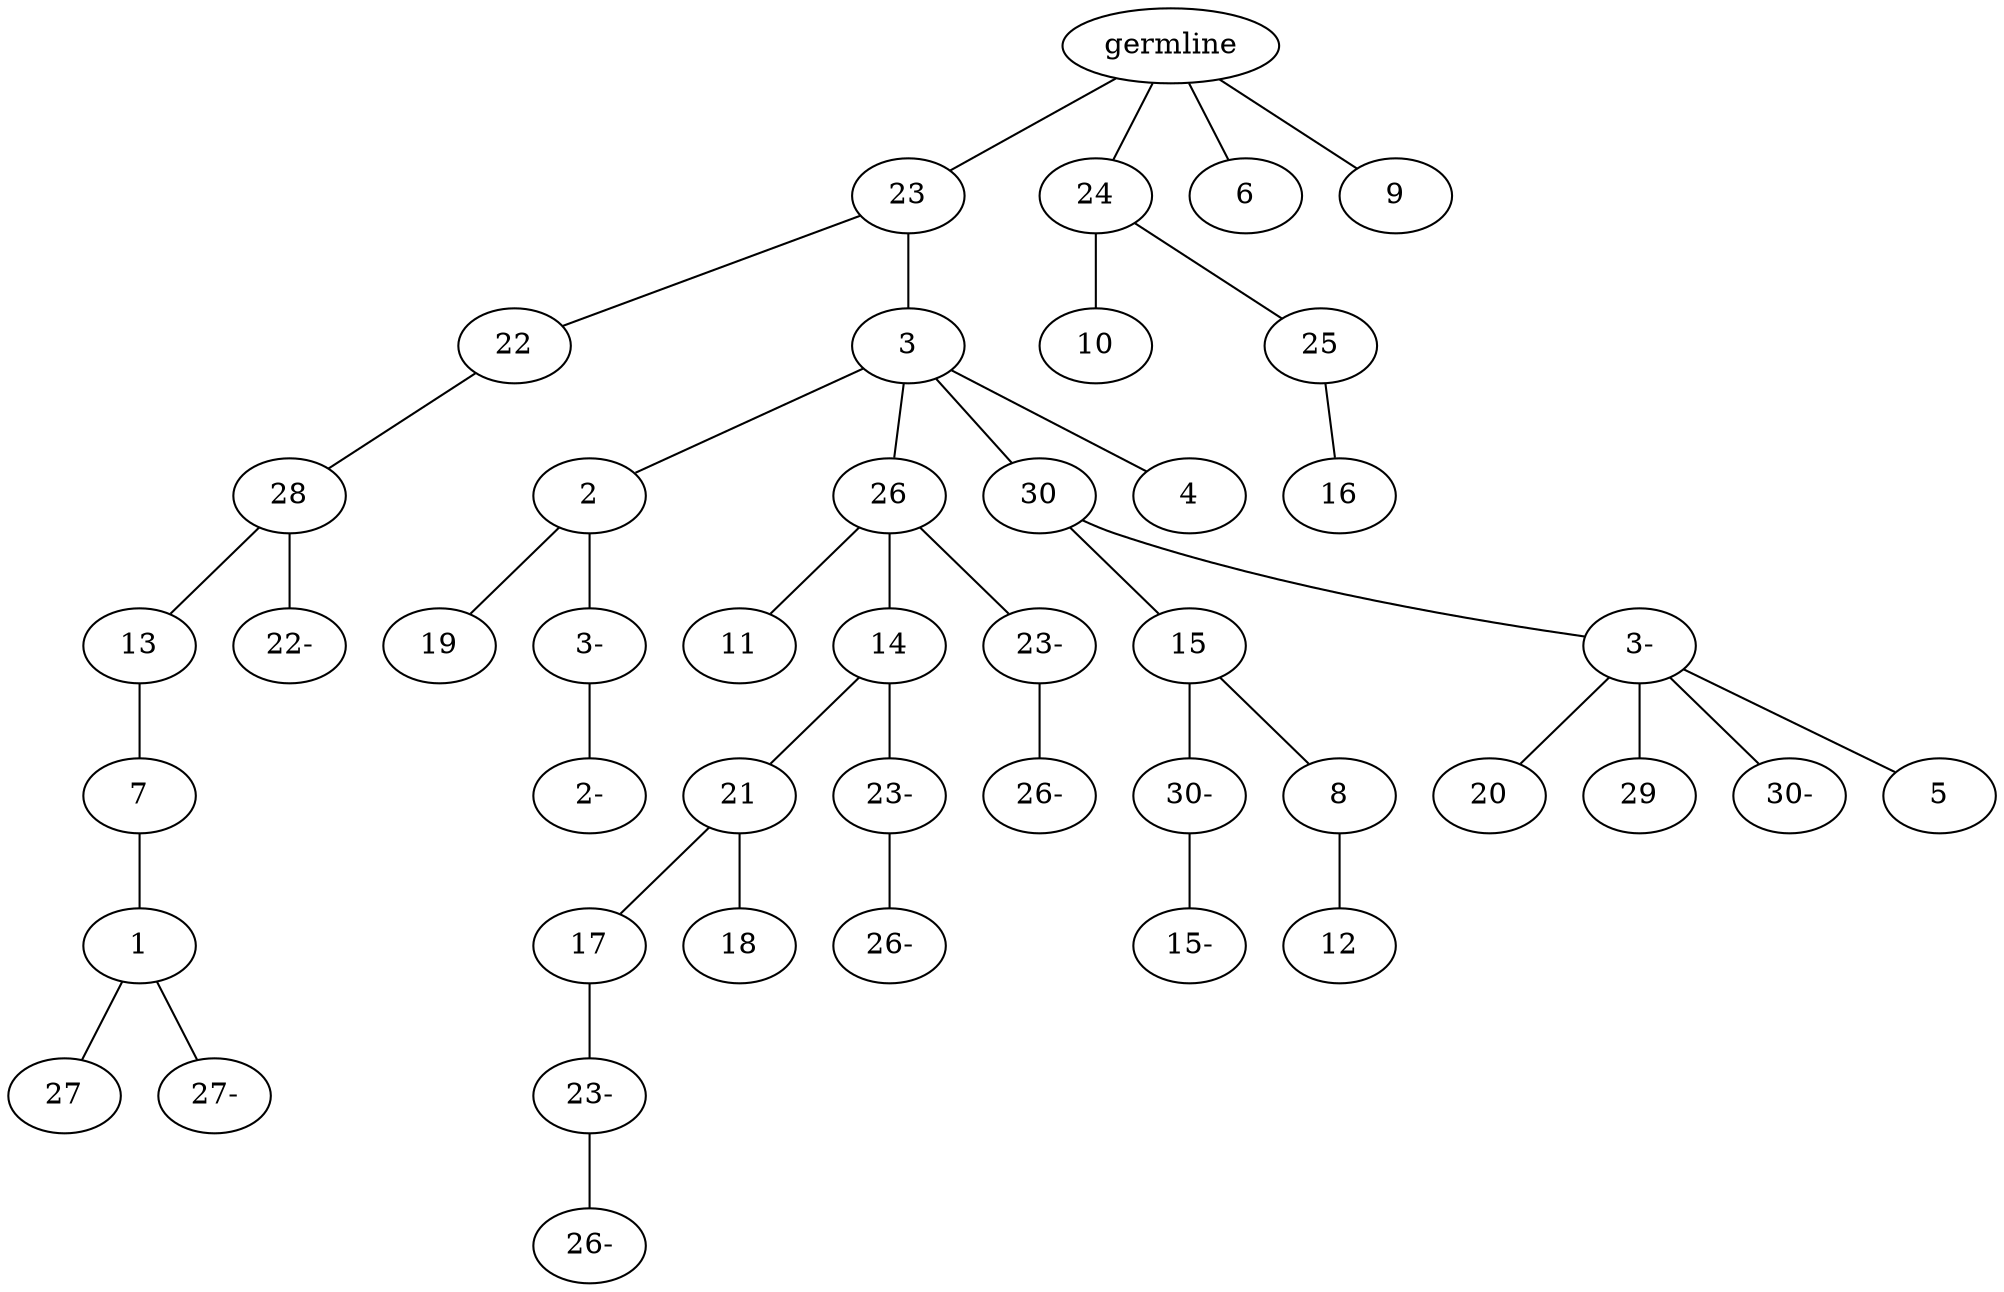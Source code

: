 graph tree {
    "140407009005872" [label="germline"];
    "140407015155408" [label="23"];
    "140407015155936" [label="22"];
    "140407015154160" [label="28"];
    "140407004180432" [label="13"];
    "140407004180288" [label="7"];
    "140407004078240" [label="1"];
    "140407015153920" [label="27"];
    "140407015156032" [label="27-"];
    "140407004179664" [label="22-"];
    "140407015156320" [label="3"];
    "140407004178752" [label="2"];
    "140407017216320" [label="19"];
    "140407017215888" [label="3-"];
    "140407017216176" [label="2-"];
    "140407004179952" [label="26"];
    "140407003517472" [label="11"];
    "140407003519536" [label="14"];
    "140407003517712" [label="21"];
    "140407003518528" [label="17"];
    "140407003517040" [label="23-"];
    "140407003518864" [label="26-"];
    "140407003520592" [label="18"];
    "140407003520400" [label="23-"];
    "140407003518192" [label="26-"];
    "140407003520256" [label="23-"];
    "140407003517568" [label="26-"];
    "140407017214928" [label="30"];
    "140407003519728" [label="15"];
    "140407003517088" [label="30-"];
    "140407003520160" [label="15-"];
    "140407003519920" [label="8"];
    "140407003517664" [label="12"];
    "140407003518480" [label="3-"];
    "140407003519056" [label="20"];
    "140407003520496" [label="29"];
    "140407003519680" [label="30-"];
    "140407003517136" [label="5"];
    "140407003517616" [label="4"];
    "140407015157712" [label="24"];
    "140407003520448" [label="10"];
    "140407003520976" [label="25"];
    "140407003519344" [label="16"];
    "140407015157472" [label="6"];
    "140407003518672" [label="9"];
    "140407009005872" -- "140407015155408";
    "140407009005872" -- "140407015157712";
    "140407009005872" -- "140407015157472";
    "140407009005872" -- "140407003518672";
    "140407015155408" -- "140407015155936";
    "140407015155408" -- "140407015156320";
    "140407015155936" -- "140407015154160";
    "140407015154160" -- "140407004180432";
    "140407015154160" -- "140407004179664";
    "140407004180432" -- "140407004180288";
    "140407004180288" -- "140407004078240";
    "140407004078240" -- "140407015153920";
    "140407004078240" -- "140407015156032";
    "140407015156320" -- "140407004178752";
    "140407015156320" -- "140407004179952";
    "140407015156320" -- "140407017214928";
    "140407015156320" -- "140407003517616";
    "140407004178752" -- "140407017216320";
    "140407004178752" -- "140407017215888";
    "140407017215888" -- "140407017216176";
    "140407004179952" -- "140407003517472";
    "140407004179952" -- "140407003519536";
    "140407004179952" -- "140407003520256";
    "140407003519536" -- "140407003517712";
    "140407003519536" -- "140407003520400";
    "140407003517712" -- "140407003518528";
    "140407003517712" -- "140407003520592";
    "140407003518528" -- "140407003517040";
    "140407003517040" -- "140407003518864";
    "140407003520400" -- "140407003518192";
    "140407003520256" -- "140407003517568";
    "140407017214928" -- "140407003519728";
    "140407017214928" -- "140407003518480";
    "140407003519728" -- "140407003517088";
    "140407003519728" -- "140407003519920";
    "140407003517088" -- "140407003520160";
    "140407003519920" -- "140407003517664";
    "140407003518480" -- "140407003519056";
    "140407003518480" -- "140407003520496";
    "140407003518480" -- "140407003519680";
    "140407003518480" -- "140407003517136";
    "140407015157712" -- "140407003520448";
    "140407015157712" -- "140407003520976";
    "140407003520976" -- "140407003519344";
}
